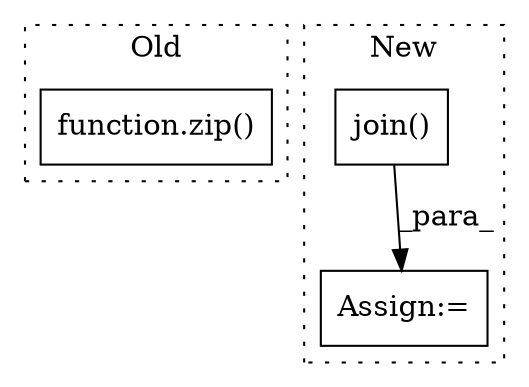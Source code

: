 digraph G {
subgraph cluster0 {
1 [label="function.zip()" a="75" s="3442,3509" l="4,1" shape="box"];
label = "Old";
style="dotted";
}
subgraph cluster1 {
2 [label="join()" a="75" s="2373,2427" l="13,1" shape="box"];
3 [label="Assign:=" a="68" s="2629" l="3" shape="box"];
label = "New";
style="dotted";
}
2 -> 3 [label="_para_"];
}